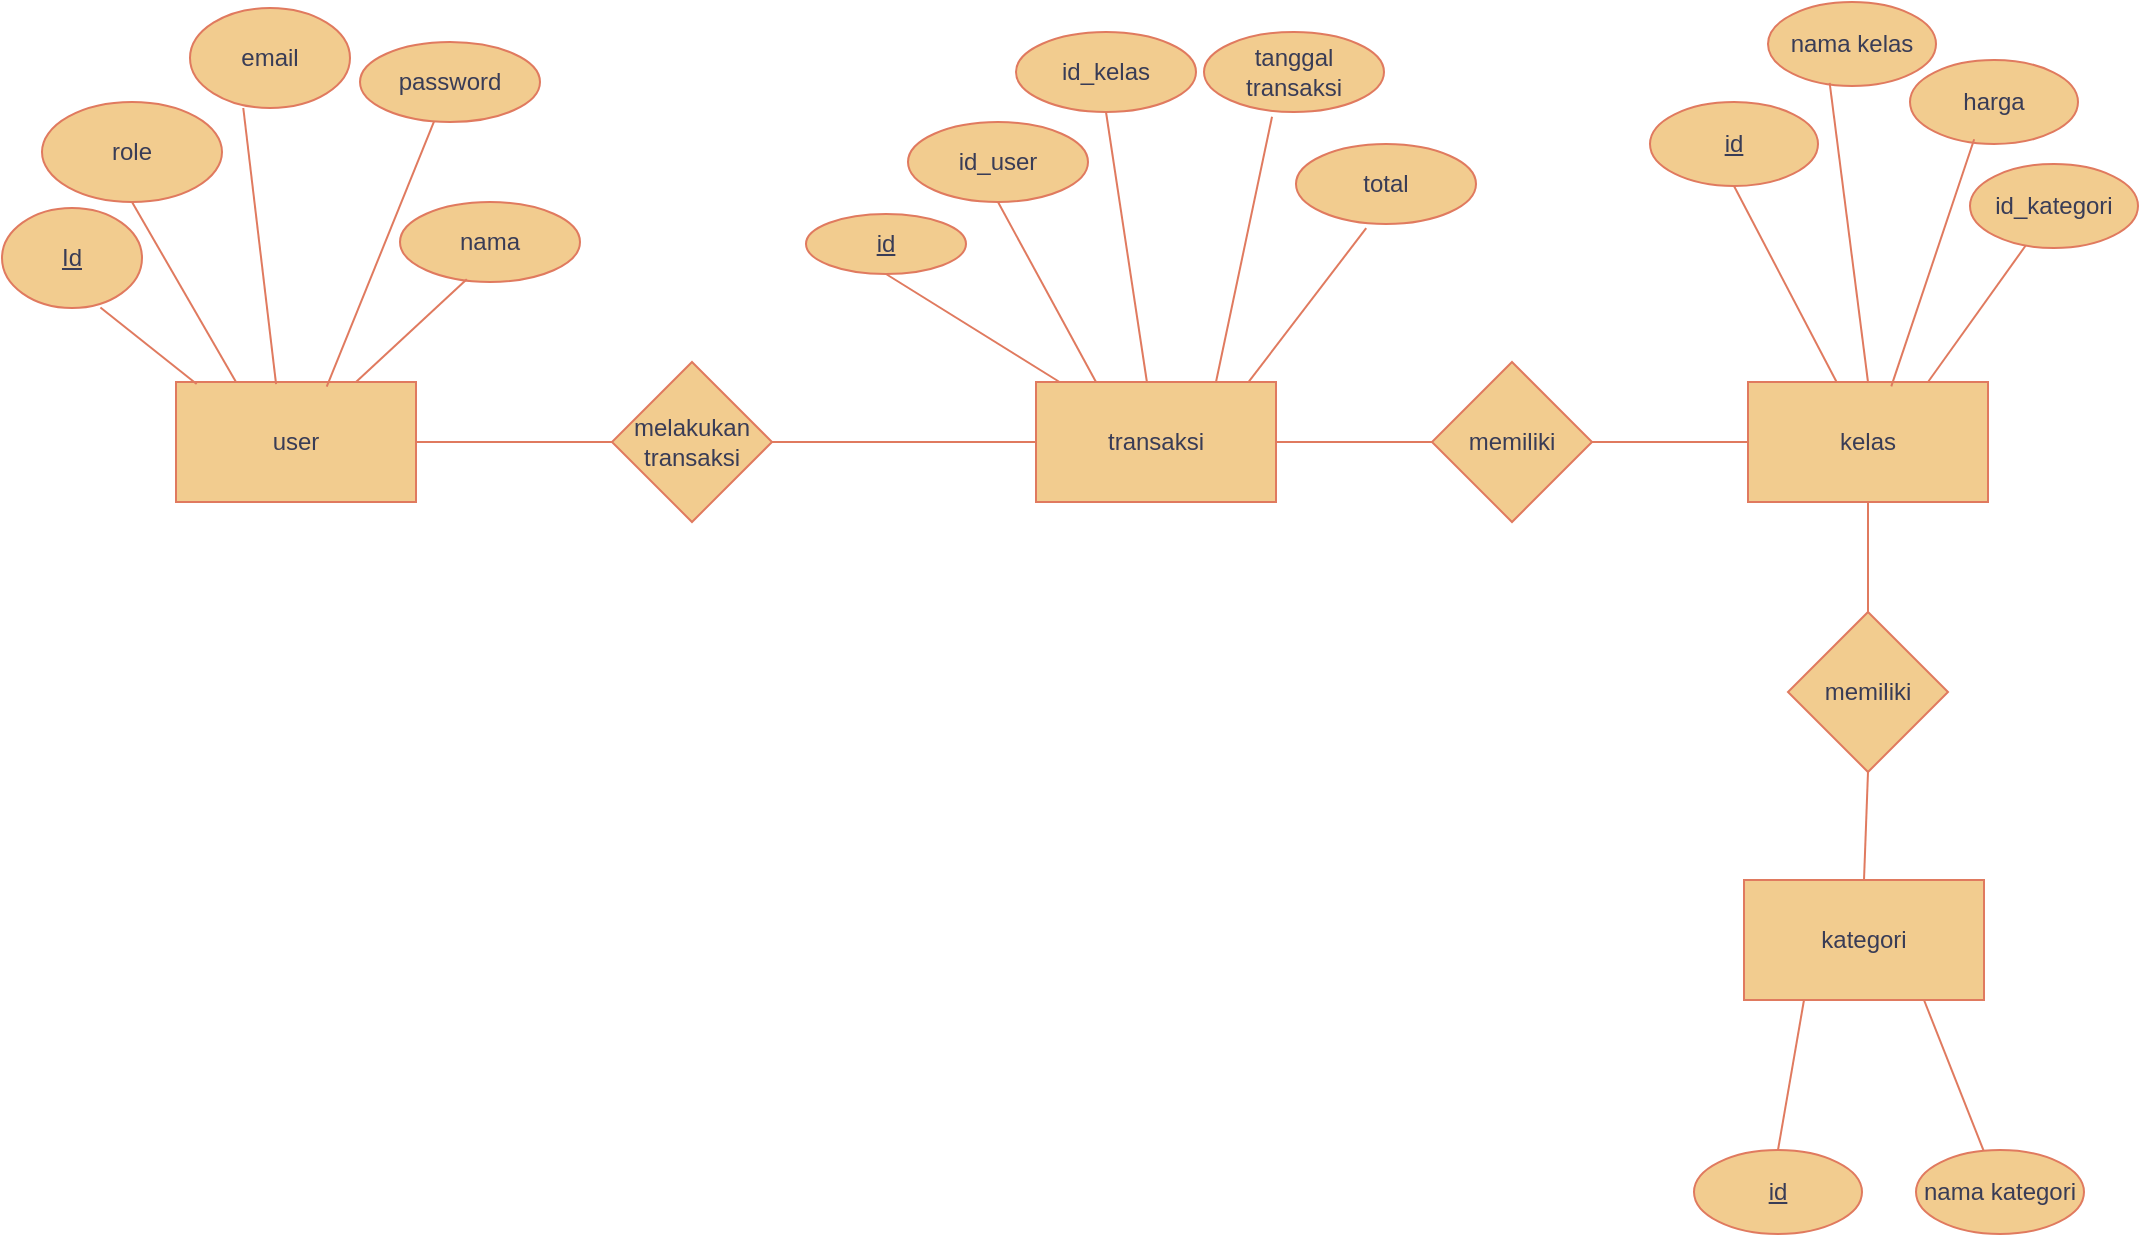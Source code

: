 <mxfile version="22.1.3" type="device">
  <diagram id="rOgkI4grdBLj_wkeQ9cR" name="Halaman-1">
    <mxGraphModel dx="934" dy="1668" grid="0" gridSize="10" guides="1" tooltips="1" connect="1" arrows="1" fold="1" page="1" pageScale="1" pageWidth="827" pageHeight="1169" math="0" shadow="0">
      <root>
        <mxCell id="0" />
        <mxCell id="1" parent="0" />
        <mxCell id="-Xar8eV2tj7S-3k4M7iW-1" value="user" style="rounded=0;whiteSpace=wrap;html=1;labelBackgroundColor=none;fillColor=#F2CC8F;strokeColor=#E07A5F;fontColor=#393C56;" vertex="1" parent="1">
          <mxGeometry x="90" y="120" width="120" height="60" as="geometry" />
        </mxCell>
        <mxCell id="-Xar8eV2tj7S-3k4M7iW-2" value="kelas" style="rounded=0;whiteSpace=wrap;html=1;labelBackgroundColor=none;fillColor=#F2CC8F;strokeColor=#E07A5F;fontColor=#393C56;" vertex="1" parent="1">
          <mxGeometry x="876" y="120" width="120" height="60" as="geometry" />
        </mxCell>
        <mxCell id="-Xar8eV2tj7S-3k4M7iW-3" value="transaksi" style="rounded=0;whiteSpace=wrap;html=1;labelBackgroundColor=none;fillColor=#F2CC8F;strokeColor=#E07A5F;fontColor=#393C56;" vertex="1" parent="1">
          <mxGeometry x="520" y="120" width="120" height="60" as="geometry" />
        </mxCell>
        <mxCell id="-Xar8eV2tj7S-3k4M7iW-4" value="Id" style="ellipse;whiteSpace=wrap;html=1;fontStyle=4;labelBackgroundColor=none;fillColor=#F2CC8F;strokeColor=#E07A5F;fontColor=#393C56;" vertex="1" parent="1">
          <mxGeometry x="3" y="33" width="70" height="50" as="geometry" />
        </mxCell>
        <mxCell id="-Xar8eV2tj7S-3k4M7iW-5" value="" style="endArrow=none;html=1;rounded=0;exitX=0.086;exitY=0.017;exitDx=0;exitDy=0;exitPerimeter=0;entryX=0.703;entryY=0.995;entryDx=0;entryDy=0;entryPerimeter=0;labelBackgroundColor=none;strokeColor=#E07A5F;fontColor=default;" edge="1" parent="1" source="-Xar8eV2tj7S-3k4M7iW-1" target="-Xar8eV2tj7S-3k4M7iW-4">
          <mxGeometry width="50" height="50" relative="1" as="geometry">
            <mxPoint y="30" as="sourcePoint" />
            <mxPoint x="50" y="-20" as="targetPoint" />
          </mxGeometry>
        </mxCell>
        <mxCell id="-Xar8eV2tj7S-3k4M7iW-6" value="role" style="ellipse;whiteSpace=wrap;html=1;labelBackgroundColor=none;fillColor=#F2CC8F;strokeColor=#E07A5F;fontColor=#393C56;" vertex="1" parent="1">
          <mxGeometry x="23" y="-20" width="90" height="50" as="geometry" />
        </mxCell>
        <mxCell id="-Xar8eV2tj7S-3k4M7iW-7" value="email" style="ellipse;whiteSpace=wrap;html=1;labelBackgroundColor=none;fillColor=#F2CC8F;strokeColor=#E07A5F;fontColor=#393C56;" vertex="1" parent="1">
          <mxGeometry x="97" y="-67" width="80" height="50" as="geometry" />
        </mxCell>
        <mxCell id="-Xar8eV2tj7S-3k4M7iW-8" value="" style="endArrow=none;html=1;rounded=0;exitX=0.25;exitY=0;exitDx=0;exitDy=0;entryX=0.5;entryY=1;entryDx=0;entryDy=0;labelBackgroundColor=none;strokeColor=#E07A5F;fontColor=default;" edge="1" parent="1" source="-Xar8eV2tj7S-3k4M7iW-1" target="-Xar8eV2tj7S-3k4M7iW-6">
          <mxGeometry width="50" height="50" relative="1" as="geometry">
            <mxPoint x="185.5" y="100" as="sourcePoint" />
            <mxPoint x="114.5" y="38" as="targetPoint" />
          </mxGeometry>
        </mxCell>
        <mxCell id="-Xar8eV2tj7S-3k4M7iW-9" value="" style="endArrow=none;html=1;rounded=0;exitX=0.417;exitY=0.017;exitDx=0;exitDy=0;entryX=0.333;entryY=1;entryDx=0;entryDy=0;entryPerimeter=0;exitPerimeter=0;labelBackgroundColor=none;strokeColor=#E07A5F;fontColor=default;" edge="1" parent="1" source="-Xar8eV2tj7S-3k4M7iW-1" target="-Xar8eV2tj7S-3k4M7iW-7">
          <mxGeometry width="50" height="50" relative="1" as="geometry">
            <mxPoint x="130" y="130" as="sourcePoint" />
            <mxPoint x="95" y="10" as="targetPoint" />
          </mxGeometry>
        </mxCell>
        <mxCell id="-Xar8eV2tj7S-3k4M7iW-10" value="password" style="ellipse;whiteSpace=wrap;html=1;labelBackgroundColor=none;fillColor=#F2CC8F;strokeColor=#E07A5F;fontColor=#393C56;" vertex="1" parent="1">
          <mxGeometry x="182" y="-50" width="90" height="40" as="geometry" />
        </mxCell>
        <mxCell id="-Xar8eV2tj7S-3k4M7iW-11" value="" style="endArrow=none;html=1;rounded=0;exitX=0.628;exitY=0.039;exitDx=0;exitDy=0;exitPerimeter=0;labelBackgroundColor=none;strokeColor=#E07A5F;fontColor=default;" edge="1" parent="1" source="-Xar8eV2tj7S-3k4M7iW-1" target="-Xar8eV2tj7S-3k4M7iW-10">
          <mxGeometry width="50" height="50" relative="1" as="geometry">
            <mxPoint x="144" y="133" as="sourcePoint" />
            <mxPoint x="170" y="30" as="targetPoint" />
          </mxGeometry>
        </mxCell>
        <mxCell id="-Xar8eV2tj7S-3k4M7iW-12" value="kategori" style="rounded=0;whiteSpace=wrap;html=1;labelBackgroundColor=none;fillColor=#F2CC8F;strokeColor=#E07A5F;fontColor=#393C56;" vertex="1" parent="1">
          <mxGeometry x="874" y="369" width="120" height="60" as="geometry" />
        </mxCell>
        <mxCell id="-Xar8eV2tj7S-3k4M7iW-13" value="" style="endArrow=none;html=1;rounded=0;entryX=1;entryY=0.5;entryDx=0;entryDy=0;exitX=0;exitY=0.5;exitDx=0;exitDy=0;labelBackgroundColor=none;strokeColor=#E07A5F;fontColor=default;" edge="1" parent="1" source="-Xar8eV2tj7S-3k4M7iW-2" target="-Xar8eV2tj7S-3k4M7iW-29">
          <mxGeometry width="50" height="50" relative="1" as="geometry">
            <mxPoint x="270" y="220" as="sourcePoint" />
            <mxPoint x="320" y="170" as="targetPoint" />
          </mxGeometry>
        </mxCell>
        <mxCell id="-Xar8eV2tj7S-3k4M7iW-14" value="" style="endArrow=none;html=1;rounded=0;entryX=0.5;entryY=1;entryDx=0;entryDy=0;labelBackgroundColor=none;strokeColor=#E07A5F;fontColor=default;" edge="1" parent="1" source="-Xar8eV2tj7S-3k4M7iW-2" target="-Xar8eV2tj7S-3k4M7iW-15">
          <mxGeometry width="50" height="50" relative="1" as="geometry">
            <mxPoint x="854" y="88" as="sourcePoint" />
            <mxPoint x="904" y="38" as="targetPoint" />
          </mxGeometry>
        </mxCell>
        <mxCell id="-Xar8eV2tj7S-3k4M7iW-15" value="id" style="ellipse;whiteSpace=wrap;html=1;fontStyle=4;labelBackgroundColor=none;fillColor=#F2CC8F;strokeColor=#E07A5F;fontColor=#393C56;" vertex="1" parent="1">
          <mxGeometry x="827" y="-20" width="84" height="42" as="geometry" />
        </mxCell>
        <mxCell id="-Xar8eV2tj7S-3k4M7iW-16" value="" style="endArrow=none;html=1;rounded=0;entryX=0;entryY=0.5;entryDx=0;entryDy=0;labelBackgroundColor=none;strokeColor=#E07A5F;fontColor=default;" edge="1" parent="1" source="-Xar8eV2tj7S-3k4M7iW-1" target="-Xar8eV2tj7S-3k4M7iW-17">
          <mxGeometry width="50" height="50" relative="1" as="geometry">
            <mxPoint x="420" y="120" as="sourcePoint" />
            <mxPoint x="350" y="150" as="targetPoint" />
          </mxGeometry>
        </mxCell>
        <mxCell id="-Xar8eV2tj7S-3k4M7iW-17" value="melakukan transaksi" style="rhombus;whiteSpace=wrap;html=1;labelBackgroundColor=none;fillColor=#F2CC8F;strokeColor=#E07A5F;fontColor=#393C56;" vertex="1" parent="1">
          <mxGeometry x="308" y="110" width="80" height="80" as="geometry" />
        </mxCell>
        <mxCell id="-Xar8eV2tj7S-3k4M7iW-18" value="" style="endArrow=none;html=1;rounded=0;entryX=0;entryY=0.5;entryDx=0;entryDy=0;exitX=1;exitY=0.5;exitDx=0;exitDy=0;labelBackgroundColor=none;strokeColor=#E07A5F;fontColor=default;" edge="1" parent="1" source="-Xar8eV2tj7S-3k4M7iW-17" target="-Xar8eV2tj7S-3k4M7iW-3">
          <mxGeometry width="50" height="50" relative="1" as="geometry">
            <mxPoint x="380" y="160" as="sourcePoint" />
            <mxPoint x="430" y="110" as="targetPoint" />
          </mxGeometry>
        </mxCell>
        <mxCell id="-Xar8eV2tj7S-3k4M7iW-19" value="id_kelas" style="ellipse;whiteSpace=wrap;html=1;labelBackgroundColor=none;fillColor=#F2CC8F;strokeColor=#E07A5F;fontColor=#393C56;" vertex="1" parent="1">
          <mxGeometry x="510" y="-55" width="90" height="40" as="geometry" />
        </mxCell>
        <mxCell id="-Xar8eV2tj7S-3k4M7iW-20" value="" style="endArrow=none;html=1;rounded=0;entryX=0.5;entryY=1;entryDx=0;entryDy=0;labelBackgroundColor=none;strokeColor=#E07A5F;fontColor=default;" edge="1" parent="1" source="-Xar8eV2tj7S-3k4M7iW-3" target="-Xar8eV2tj7S-3k4M7iW-19">
          <mxGeometry width="50" height="50" relative="1" as="geometry">
            <mxPoint x="520" y="122" as="sourcePoint" />
            <mxPoint x="562" y="20" as="targetPoint" />
          </mxGeometry>
        </mxCell>
        <mxCell id="-Xar8eV2tj7S-3k4M7iW-21" value="id" style="ellipse;whiteSpace=wrap;html=1;fontStyle=4;labelBackgroundColor=none;fillColor=#F2CC8F;strokeColor=#E07A5F;fontColor=#393C56;" vertex="1" parent="1">
          <mxGeometry x="405" y="36" width="80" height="30" as="geometry" />
        </mxCell>
        <mxCell id="-Xar8eV2tj7S-3k4M7iW-22" value="" style="endArrow=none;html=1;rounded=0;entryX=0.5;entryY=1;entryDx=0;entryDy=0;labelBackgroundColor=none;strokeColor=#E07A5F;fontColor=default;" edge="1" parent="1" source="-Xar8eV2tj7S-3k4M7iW-3" target="-Xar8eV2tj7S-3k4M7iW-21">
          <mxGeometry width="50" height="50" relative="1" as="geometry">
            <mxPoint x="414" y="82" as="sourcePoint" />
            <mxPoint x="428" y="-20" as="targetPoint" />
          </mxGeometry>
        </mxCell>
        <mxCell id="-Xar8eV2tj7S-3k4M7iW-23" style="edgeStyle=orthogonalEdgeStyle;rounded=0;orthogonalLoop=1;jettySize=auto;html=1;exitX=0.5;exitY=1;exitDx=0;exitDy=0;labelBackgroundColor=none;strokeColor=#E07A5F;fontColor=default;" edge="1" parent="1" source="-Xar8eV2tj7S-3k4M7iW-19" target="-Xar8eV2tj7S-3k4M7iW-19">
          <mxGeometry relative="1" as="geometry" />
        </mxCell>
        <mxCell id="-Xar8eV2tj7S-3k4M7iW-26" value="tanggal transaksi" style="ellipse;whiteSpace=wrap;html=1;labelBackgroundColor=none;fillColor=#F2CC8F;strokeColor=#E07A5F;fontColor=#393C56;" vertex="1" parent="1">
          <mxGeometry x="604" y="-55" width="90" height="40" as="geometry" />
        </mxCell>
        <mxCell id="-Xar8eV2tj7S-3k4M7iW-27" value="" style="endArrow=none;html=1;rounded=0;entryX=0.378;entryY=1.059;entryDx=0;entryDy=0;entryPerimeter=0;exitX=0.75;exitY=0;exitDx=0;exitDy=0;labelBackgroundColor=none;strokeColor=#E07A5F;fontColor=default;" edge="1" parent="1" source="-Xar8eV2tj7S-3k4M7iW-3" target="-Xar8eV2tj7S-3k4M7iW-26">
          <mxGeometry width="50" height="50" relative="1" as="geometry">
            <mxPoint x="607" y="131" as="sourcePoint" />
            <mxPoint x="649" y="11" as="targetPoint" />
          </mxGeometry>
        </mxCell>
        <mxCell id="-Xar8eV2tj7S-3k4M7iW-28" value="" style="endArrow=none;html=1;rounded=0;entryX=0;entryY=0.5;entryDx=0;entryDy=0;labelBackgroundColor=none;strokeColor=#E07A5F;fontColor=default;" edge="1" parent="1" source="-Xar8eV2tj7S-3k4M7iW-3" target="-Xar8eV2tj7S-3k4M7iW-29">
          <mxGeometry width="50" height="50" relative="1" as="geometry">
            <mxPoint x="650" y="149.33" as="sourcePoint" />
            <mxPoint x="740" y="149.33" as="targetPoint" />
          </mxGeometry>
        </mxCell>
        <mxCell id="-Xar8eV2tj7S-3k4M7iW-29" value="memiliki" style="rhombus;whiteSpace=wrap;html=1;labelBackgroundColor=none;fillColor=#F2CC8F;strokeColor=#E07A5F;fontColor=#393C56;" vertex="1" parent="1">
          <mxGeometry x="718" y="110" width="80" height="80" as="geometry" />
        </mxCell>
        <mxCell id="-Xar8eV2tj7S-3k4M7iW-31" value="nama kelas" style="ellipse;whiteSpace=wrap;html=1;fontStyle=0;labelBackgroundColor=none;fillColor=#F2CC8F;strokeColor=#E07A5F;fontColor=#393C56;" vertex="1" parent="1">
          <mxGeometry x="886" y="-70" width="84" height="42" as="geometry" />
        </mxCell>
        <mxCell id="-Xar8eV2tj7S-3k4M7iW-32" value="id_kategori" style="ellipse;whiteSpace=wrap;html=1;fontStyle=0;labelBackgroundColor=none;fillColor=#F2CC8F;strokeColor=#E07A5F;fontColor=#393C56;" vertex="1" parent="1">
          <mxGeometry x="987" y="11" width="84" height="42" as="geometry" />
        </mxCell>
        <mxCell id="-Xar8eV2tj7S-3k4M7iW-33" value="harga" style="ellipse;whiteSpace=wrap;html=1;fontStyle=0;labelBackgroundColor=none;fillColor=#F2CC8F;strokeColor=#E07A5F;fontColor=#393C56;" vertex="1" parent="1">
          <mxGeometry x="957" y="-41" width="84" height="42" as="geometry" />
        </mxCell>
        <mxCell id="-Xar8eV2tj7S-3k4M7iW-34" value="" style="endArrow=none;html=1;rounded=0;entryX=0.367;entryY=0.962;entryDx=0;entryDy=0;entryPerimeter=0;exitX=0.5;exitY=0;exitDx=0;exitDy=0;labelBackgroundColor=none;strokeColor=#E07A5F;fontColor=default;" edge="1" parent="1" source="-Xar8eV2tj7S-3k4M7iW-2" target="-Xar8eV2tj7S-3k4M7iW-31">
          <mxGeometry width="50" height="50" relative="1" as="geometry">
            <mxPoint x="930" y="130" as="sourcePoint" />
            <mxPoint x="879" y="32" as="targetPoint" />
          </mxGeometry>
        </mxCell>
        <mxCell id="-Xar8eV2tj7S-3k4M7iW-35" value="" style="endArrow=none;html=1;rounded=0;entryX=0.382;entryY=0.944;entryDx=0;entryDy=0;entryPerimeter=0;exitX=0.597;exitY=0.037;exitDx=0;exitDy=0;exitPerimeter=0;labelBackgroundColor=none;strokeColor=#E07A5F;fontColor=default;" edge="1" parent="1" source="-Xar8eV2tj7S-3k4M7iW-2" target="-Xar8eV2tj7S-3k4M7iW-33">
          <mxGeometry width="50" height="50" relative="1" as="geometry">
            <mxPoint x="941" y="124" as="sourcePoint" />
            <mxPoint x="927" y="-20" as="targetPoint" />
          </mxGeometry>
        </mxCell>
        <mxCell id="-Xar8eV2tj7S-3k4M7iW-36" value="" style="endArrow=none;html=1;rounded=0;exitX=0.75;exitY=0;exitDx=0;exitDy=0;labelBackgroundColor=none;strokeColor=#E07A5F;fontColor=default;" edge="1" parent="1" source="-Xar8eV2tj7S-3k4M7iW-2" target="-Xar8eV2tj7S-3k4M7iW-32">
          <mxGeometry width="50" height="50" relative="1" as="geometry">
            <mxPoint x="948" y="125" as="sourcePoint" />
            <mxPoint x="985" y="22" as="targetPoint" />
          </mxGeometry>
        </mxCell>
        <mxCell id="-Xar8eV2tj7S-3k4M7iW-37" value="memiliki" style="rhombus;whiteSpace=wrap;html=1;labelBackgroundColor=none;fillColor=#F2CC8F;strokeColor=#E07A5F;fontColor=#393C56;" vertex="1" parent="1">
          <mxGeometry x="896" y="235" width="80" height="80" as="geometry" />
        </mxCell>
        <mxCell id="-Xar8eV2tj7S-3k4M7iW-38" value="" style="endArrow=none;html=1;rounded=0;entryX=0.5;entryY=0;entryDx=0;entryDy=0;exitX=0.5;exitY=1;exitDx=0;exitDy=0;labelBackgroundColor=none;strokeColor=#E07A5F;fontColor=default;" edge="1" parent="1" source="-Xar8eV2tj7S-3k4M7iW-37" target="-Xar8eV2tj7S-3k4M7iW-12">
          <mxGeometry width="50" height="50" relative="1" as="geometry">
            <mxPoint x="908" y="332" as="sourcePoint" />
            <mxPoint x="830" y="332" as="targetPoint" />
          </mxGeometry>
        </mxCell>
        <mxCell id="-Xar8eV2tj7S-3k4M7iW-39" value="" style="endArrow=none;html=1;rounded=0;entryX=0.5;entryY=0;entryDx=0;entryDy=0;exitX=0.5;exitY=1;exitDx=0;exitDy=0;labelBackgroundColor=none;strokeColor=#E07A5F;fontColor=default;" edge="1" parent="1" source="-Xar8eV2tj7S-3k4M7iW-2" target="-Xar8eV2tj7S-3k4M7iW-37">
          <mxGeometry width="50" height="50" relative="1" as="geometry">
            <mxPoint x="896" y="170" as="sourcePoint" />
            <mxPoint x="818" y="170" as="targetPoint" />
          </mxGeometry>
        </mxCell>
        <mxCell id="-Xar8eV2tj7S-3k4M7iW-40" value="id" style="ellipse;whiteSpace=wrap;html=1;fontStyle=4;labelBackgroundColor=none;fillColor=#F2CC8F;strokeColor=#E07A5F;fontColor=#393C56;" vertex="1" parent="1">
          <mxGeometry x="849" y="504" width="84" height="42" as="geometry" />
        </mxCell>
        <mxCell id="-Xar8eV2tj7S-3k4M7iW-41" value="nama kategori" style="ellipse;whiteSpace=wrap;html=1;fontStyle=0;labelBackgroundColor=none;fillColor=#F2CC8F;strokeColor=#E07A5F;fontColor=#393C56;" vertex="1" parent="1">
          <mxGeometry x="960" y="504" width="84" height="42" as="geometry" />
        </mxCell>
        <mxCell id="-Xar8eV2tj7S-3k4M7iW-42" style="edgeStyle=orthogonalEdgeStyle;rounded=0;orthogonalLoop=1;jettySize=auto;html=1;exitX=0.5;exitY=1;exitDx=0;exitDy=0;labelBackgroundColor=none;strokeColor=#E07A5F;fontColor=default;" edge="1" parent="1" source="-Xar8eV2tj7S-3k4M7iW-41" target="-Xar8eV2tj7S-3k4M7iW-41">
          <mxGeometry relative="1" as="geometry" />
        </mxCell>
        <mxCell id="-Xar8eV2tj7S-3k4M7iW-43" value="" style="endArrow=none;html=1;rounded=0;entryX=0.5;entryY=0;entryDx=0;entryDy=0;exitX=0.25;exitY=1;exitDx=0;exitDy=0;labelBackgroundColor=none;strokeColor=#E07A5F;fontColor=default;" edge="1" parent="1" source="-Xar8eV2tj7S-3k4M7iW-12" target="-Xar8eV2tj7S-3k4M7iW-40">
          <mxGeometry width="50" height="50" relative="1" as="geometry">
            <mxPoint x="895" y="427" as="sourcePoint" />
            <mxPoint x="900" y="481" as="targetPoint" />
          </mxGeometry>
        </mxCell>
        <mxCell id="-Xar8eV2tj7S-3k4M7iW-44" value="" style="endArrow=none;html=1;rounded=0;exitX=0.75;exitY=1;exitDx=0;exitDy=0;labelBackgroundColor=none;strokeColor=#E07A5F;fontColor=default;" edge="1" parent="1" source="-Xar8eV2tj7S-3k4M7iW-12" target="-Xar8eV2tj7S-3k4M7iW-41">
          <mxGeometry width="50" height="50" relative="1" as="geometry">
            <mxPoint x="907" y="441" as="sourcePoint" />
            <mxPoint x="901" y="514" as="targetPoint" />
          </mxGeometry>
        </mxCell>
        <mxCell id="-Xar8eV2tj7S-3k4M7iW-46" value="id_user" style="ellipse;whiteSpace=wrap;html=1;labelBackgroundColor=none;fillColor=#F2CC8F;strokeColor=#E07A5F;fontColor=#393C56;" vertex="1" parent="1">
          <mxGeometry x="456" y="-10" width="90" height="40" as="geometry" />
        </mxCell>
        <mxCell id="-Xar8eV2tj7S-3k4M7iW-47" value="" style="endArrow=none;html=1;rounded=0;entryX=0.5;entryY=1;entryDx=0;entryDy=0;labelBackgroundColor=none;strokeColor=#E07A5F;fontColor=default;exitX=0.25;exitY=0;exitDx=0;exitDy=0;" edge="1" parent="1" source="-Xar8eV2tj7S-3k4M7iW-3" target="-Xar8eV2tj7S-3k4M7iW-46">
          <mxGeometry width="50" height="50" relative="1" as="geometry">
            <mxPoint x="542" y="130" as="sourcePoint" />
            <mxPoint x="455" y="76" as="targetPoint" />
          </mxGeometry>
        </mxCell>
        <mxCell id="-Xar8eV2tj7S-3k4M7iW-48" value="total" style="ellipse;whiteSpace=wrap;html=1;labelBackgroundColor=none;fillColor=#F2CC8F;strokeColor=#E07A5F;fontColor=#393C56;" vertex="1" parent="1">
          <mxGeometry x="650" y="1" width="90" height="40" as="geometry" />
        </mxCell>
        <mxCell id="-Xar8eV2tj7S-3k4M7iW-49" value="" style="endArrow=none;html=1;rounded=0;entryX=0.39;entryY=1.052;entryDx=0;entryDy=0;entryPerimeter=0;exitX=0.886;exitY=-0.001;exitDx=0;exitDy=0;labelBackgroundColor=none;strokeColor=#E07A5F;fontColor=default;exitPerimeter=0;" edge="1" parent="1" source="-Xar8eV2tj7S-3k4M7iW-3" target="-Xar8eV2tj7S-3k4M7iW-48">
          <mxGeometry width="50" height="50" relative="1" as="geometry">
            <mxPoint x="620" y="130" as="sourcePoint" />
            <mxPoint x="720" y="-32" as="targetPoint" />
          </mxGeometry>
        </mxCell>
        <mxCell id="-Xar8eV2tj7S-3k4M7iW-51" value="nama" style="ellipse;whiteSpace=wrap;html=1;labelBackgroundColor=none;fillColor=#F2CC8F;strokeColor=#E07A5F;fontColor=#393C56;" vertex="1" parent="1">
          <mxGeometry x="202" y="30" width="90" height="40" as="geometry" />
        </mxCell>
        <mxCell id="-Xar8eV2tj7S-3k4M7iW-52" value="" style="endArrow=none;html=1;rounded=0;exitX=0.75;exitY=0;exitDx=0;exitDy=0;labelBackgroundColor=none;strokeColor=#E07A5F;fontColor=default;entryX=0.371;entryY=0.965;entryDx=0;entryDy=0;entryPerimeter=0;" edge="1" parent="1" source="-Xar8eV2tj7S-3k4M7iW-1" target="-Xar8eV2tj7S-3k4M7iW-51">
          <mxGeometry width="50" height="50" relative="1" as="geometry">
            <mxPoint x="175" y="132" as="sourcePoint" />
            <mxPoint x="199" y="35" as="targetPoint" />
          </mxGeometry>
        </mxCell>
      </root>
    </mxGraphModel>
  </diagram>
</mxfile>
